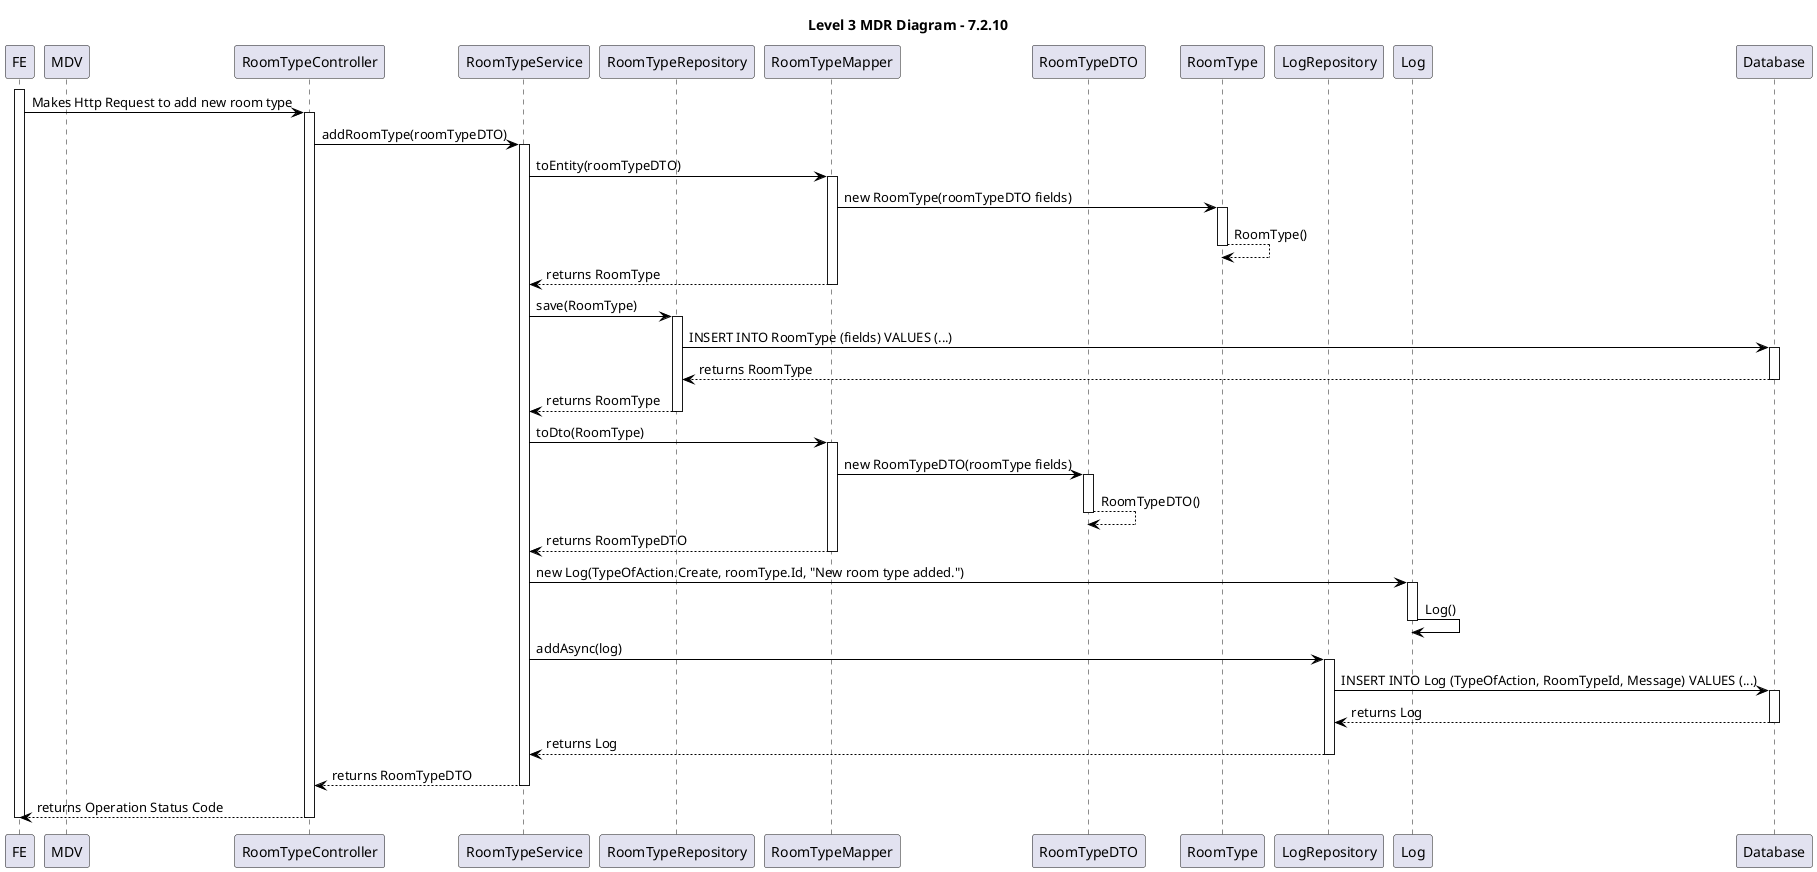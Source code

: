 @startuml level_3_MDR

title Level 3 MDR Diagram - 7.2.10

hide empty members
'skinparam Linetype ortho

skinparam class {
    BackgroundColor<<valueObject>> #D6EAF8
    BackgroundColor<<root>> #FDEBD0
    BackgroundColor<<service>> #D1F2EB
    BackgroundColor #UIF9E7
    ArrowColor Black
}

skinparam package {
    BackgroundColor #EBF5FB
}

participant FE as FE
participant MDV as MDV
participant "RoomTypeController" as RTC
participant "RoomTypeService" as RTS
participant "RoomTypeRepository" as RTR
participant "RoomTypeMapper" as RTM
participant "RoomTypeDTO" as RTD
participant "RoomType" as RT
participant "LogRepository" as LR
participant "Log" as L
participant "Database" as DB

activate FE
FE -> RTC: Makes Http Request to add new room type
activate RTC
RTC -> RTS: addRoomType(roomTypeDTO)
activate RTS
RTS -> RTM: toEntity(roomTypeDTO)
activate RTM
RTM -> RT: new RoomType(roomTypeDTO fields)
activate RT
RT --> RT: RoomType()
deactivate RT
RTM --> RTS: returns RoomType
deactivate RTM
RTS -> RTR: save(RoomType)
activate RTR
RTR -> DB: INSERT INTO RoomType (fields) VALUES (...)
activate DB
DB --> RTR: returns RoomType
deactivate DB
RTR --> RTS: returns RoomType
deactivate RTR
RTS -> RTM: toDto(RoomType)
activate RTM
RTM -> RTD: new RoomTypeDTO(roomType fields)
activate RTD
RTD --> RTD: RoomTypeDTO()
deactivate RTD
RTM --> RTS: returns RoomTypeDTO
deactivate RTM
RTS -> L: new Log(TypeOfAction.Create, roomType.Id, "New room type added.")
activate L
L -> L: Log()
deactivate L
RTS -> LR: addAsync(log)
activate LR
LR -> DB: INSERT INTO Log (TypeOfAction, RoomTypeId, Message) VALUES (...)
activate DB
DB --> LR: returns Log
deactivate DB
LR --> RTS: returns Log
deactivate LR
RTS --> RTC: returns RoomTypeDTO
deactivate RTS
RTC --> FE: returns Operation Status Code
deactivate RTC
deactivate FE

@enduml